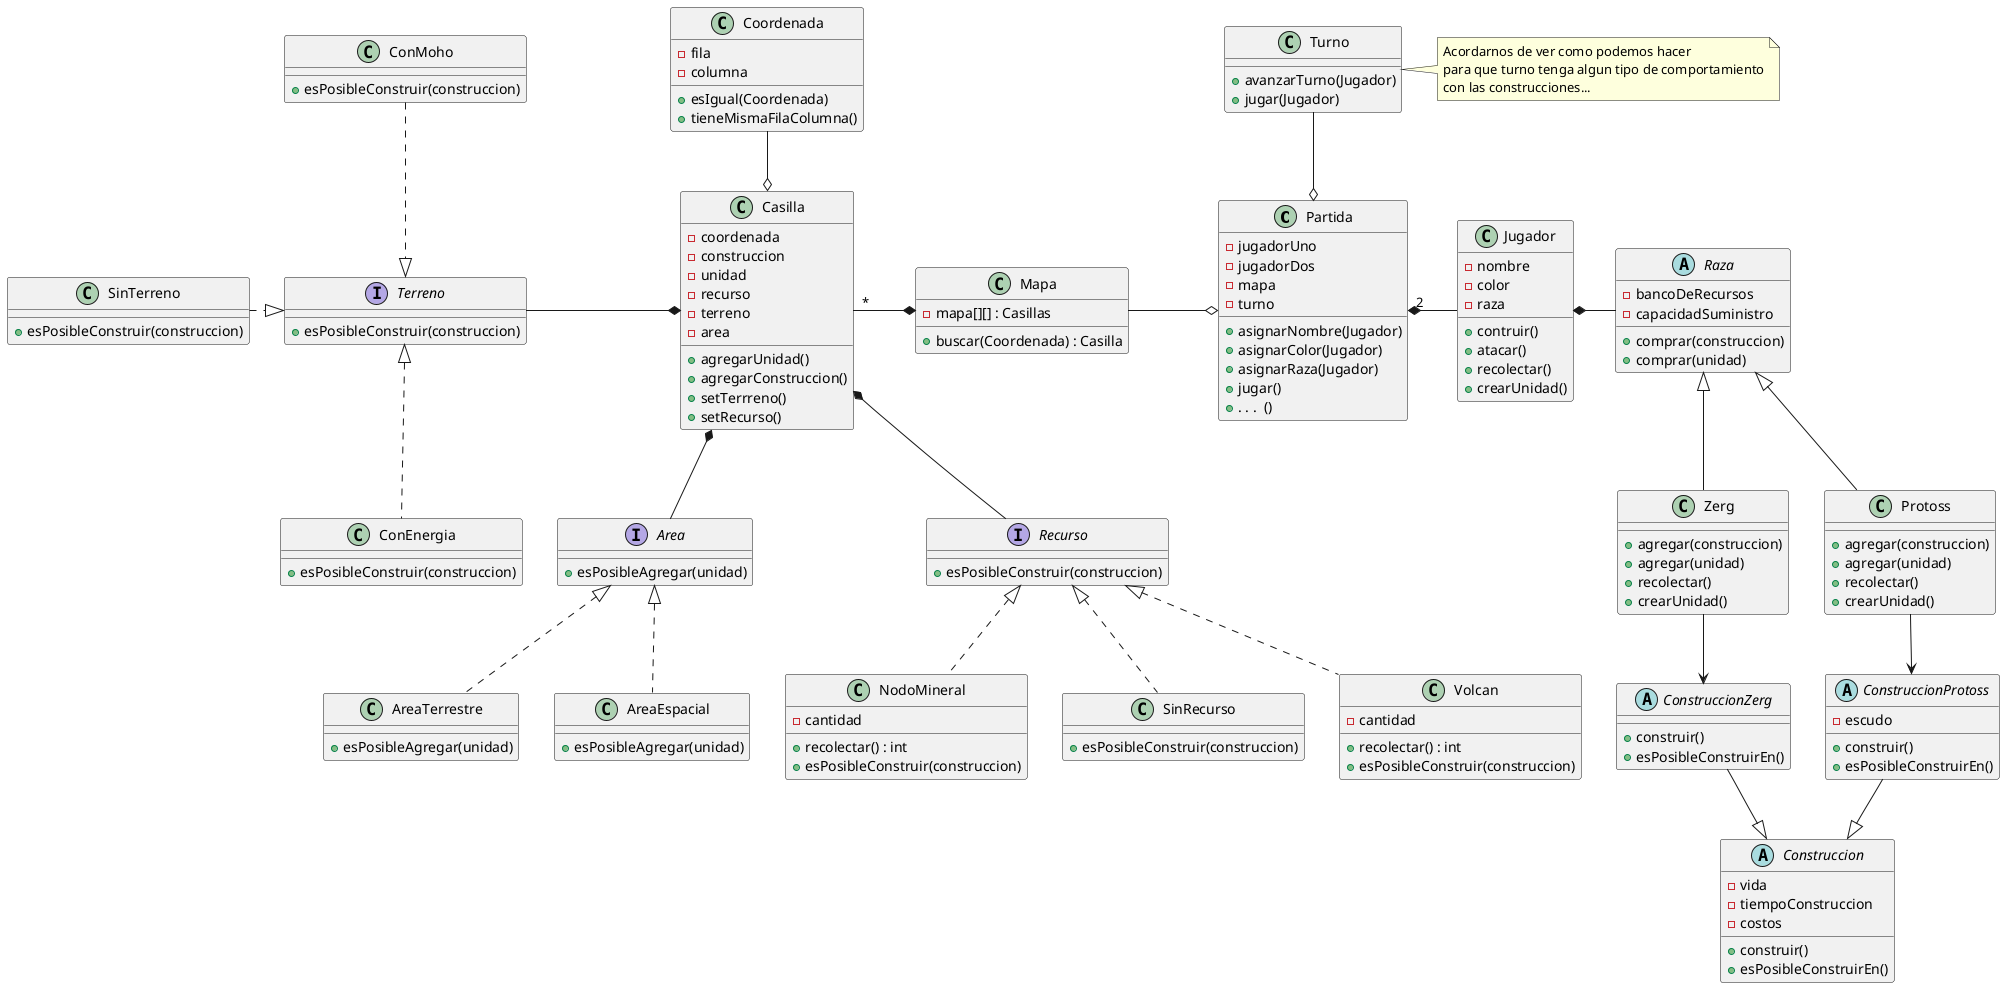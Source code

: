 @startuml
'https://plantuml.com/class-diagram

class Partida {
    - jugadorUno
    - jugadorDos
    - mapa
    - turno

    + asignarNombre(Jugador)
    + asignarColor(Jugador)
    + asignarRaza(Jugador)
    + jugar()
    + . . .  ()
}

class Jugador {
    - nombre
    - color
    - raza

    + contruir()
    + atacar()
    + recolectar()
    + crearUnidad()
}

abstract class Raza {
    - bancoDeRecursos
    - capacidadSuministro

    + comprar(construccion)
    + comprar(unidad)
}

class Zerg {
    + agregar(construccion)
    + agregar(unidad)
    + recolectar()
    + crearUnidad()
}

class Protoss {
    + agregar(construccion)
    + agregar(unidad)
    + recolectar()
    + crearUnidad()
}

abstract class Construccion {
    - vida
    - tiempoConstruccion
    - costos
    + construir()
    + esPosibleConstruirEn()
}

abstract class ConstruccionZerg {
    + construir()
    + esPosibleConstruirEn()
}

abstract class ConstruccionProtoss {
    - escudo
    + construir()
    + esPosibleConstruirEn()
}

class Mapa {
    - mapa[][] : Casillas

    + buscar(Coordenada) : Casilla
}

class Casilla {
    - coordenada
    - construccion
    - unidad
    - recurso
    - terreno
    - area

    + agregarUnidad()
    + agregarConstruccion()
    + setTerrreno()
    + setRecurso()
}

class Coordenada {
    - fila
    - columna

    +esIgual(Coordenada)
    +tieneMismaFilaColumna()
}

class SinRecurso {
    + esPosibleConstruir(construccion)
}

interface Terreno {
    + esPosibleConstruir(construccion)
}

class ConMoho {
    + esPosibleConstruir(construccion)
}

class ConEnergia {
    + esPosibleConstruir(construccion)
}

class SinTerreno {
    + esPosibleConstruir(construccion)
}

class Volcan {
    - cantidad
    + recolectar() : int
    + esPosibleConstruir(construccion)
}

class NodoMineral {
    - cantidad
    + recolectar() : int
    + esPosibleConstruir(construccion)
}

class Turno {

   +avanzarTurno(Jugador)
   +jugar(Jugador)

}
note right
Acordarnos de ver como podemos hacer
para que turno tenga algun tipo de comportamiento
con las construcciones...
end note

interface Recurso {
    + esPosibleConstruir(construccion)
}



Partida "2" *- Jugador
Mapa -o Partida
Partida o-up- Turno

Jugador *- Raza
Raza <|-- Zerg
Raza <|-- Protoss

Zerg --> ConstruccionZerg
Protoss --> ConstruccionProtoss
ConstruccionProtoss --|> Construccion
ConstruccionZerg --|> Construccion

Casilla "*" -* Mapa
Terreno -* Casilla
Coordenada --o Casilla
Casilla *-- Recurso

Recurso <|.. Volcan
Recurso <|.. NodoMineral
Recurso <|.. SinRecurso

ConMoho ..|> Terreno
Terreno <|.. ConEnergia
SinTerreno .|> Terreno

interface Area{
 +esPosibleAgregar(unidad)
}
class AreaTerrestre{
+esPosibleAgregar(unidad)
}
class AreaEspacial{
+esPosibleAgregar(unidad)
}

Casilla *-- Area
Area <|.. AreaTerrestre
Area <|.. AreaEspacial



@enduml